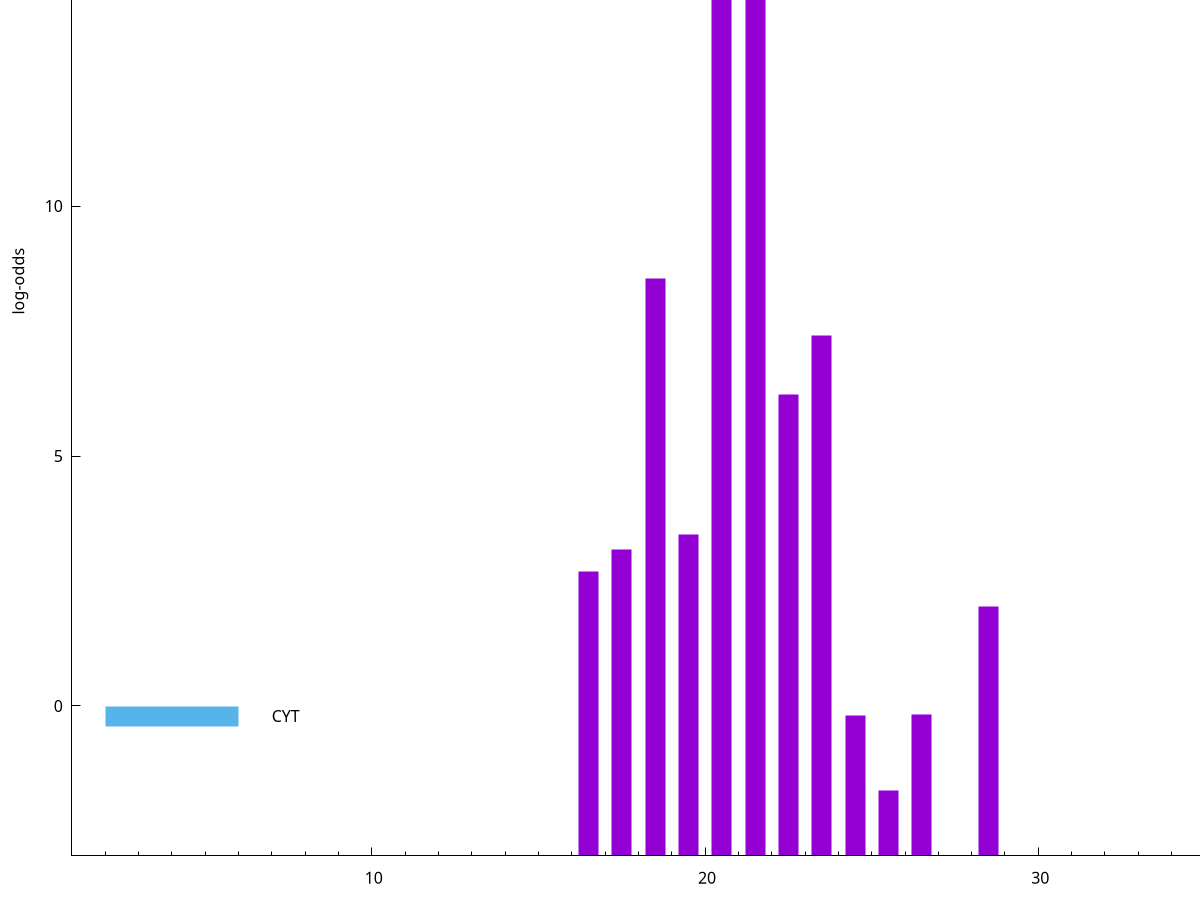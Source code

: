 set title "LipoP predictions for SRR5666568.gff"
set size 2., 1.4
set xrange [1:70] 
set mxtics 10
set yrange [-3:20]
set y2range [0:23]
set ylabel "log-odds"
set term postscript eps color solid "Helvetica" 30
set output "SRR5666568.gff35.eps"
set arrow from 2,18.5694 to 6,18.5694 nohead lt 1 lw 20
set label "SpI" at 7,18.5694
set arrow from 2,-0.200913 to 6,-0.200913 nohead lt 3 lw 20
set label "CYT" at 7,-0.200913
set arrow from 2,18.5694 to 6,18.5694 nohead lt 1 lw 20
set label "SpI" at 7,18.5694
# NOTE: The scores below are the log-odds scores with the threshold
# NOTE: subtracted (a hack to make gnuplot make the histogram all
# NOTE: look nice).
plot "-" axes x1y2 title "" with impulses lt 1 lw 20
21.500000 21.179100
20.500000 19.482100
18.500000 11.553300
23.500000 10.407180
22.500000 9.236900
19.500000 6.429390
17.500000 6.134370
16.500000 5.687670
28.500000 4.987520
26.500000 2.824355
24.500000 2.818043
25.500000 1.308740
e
exit
